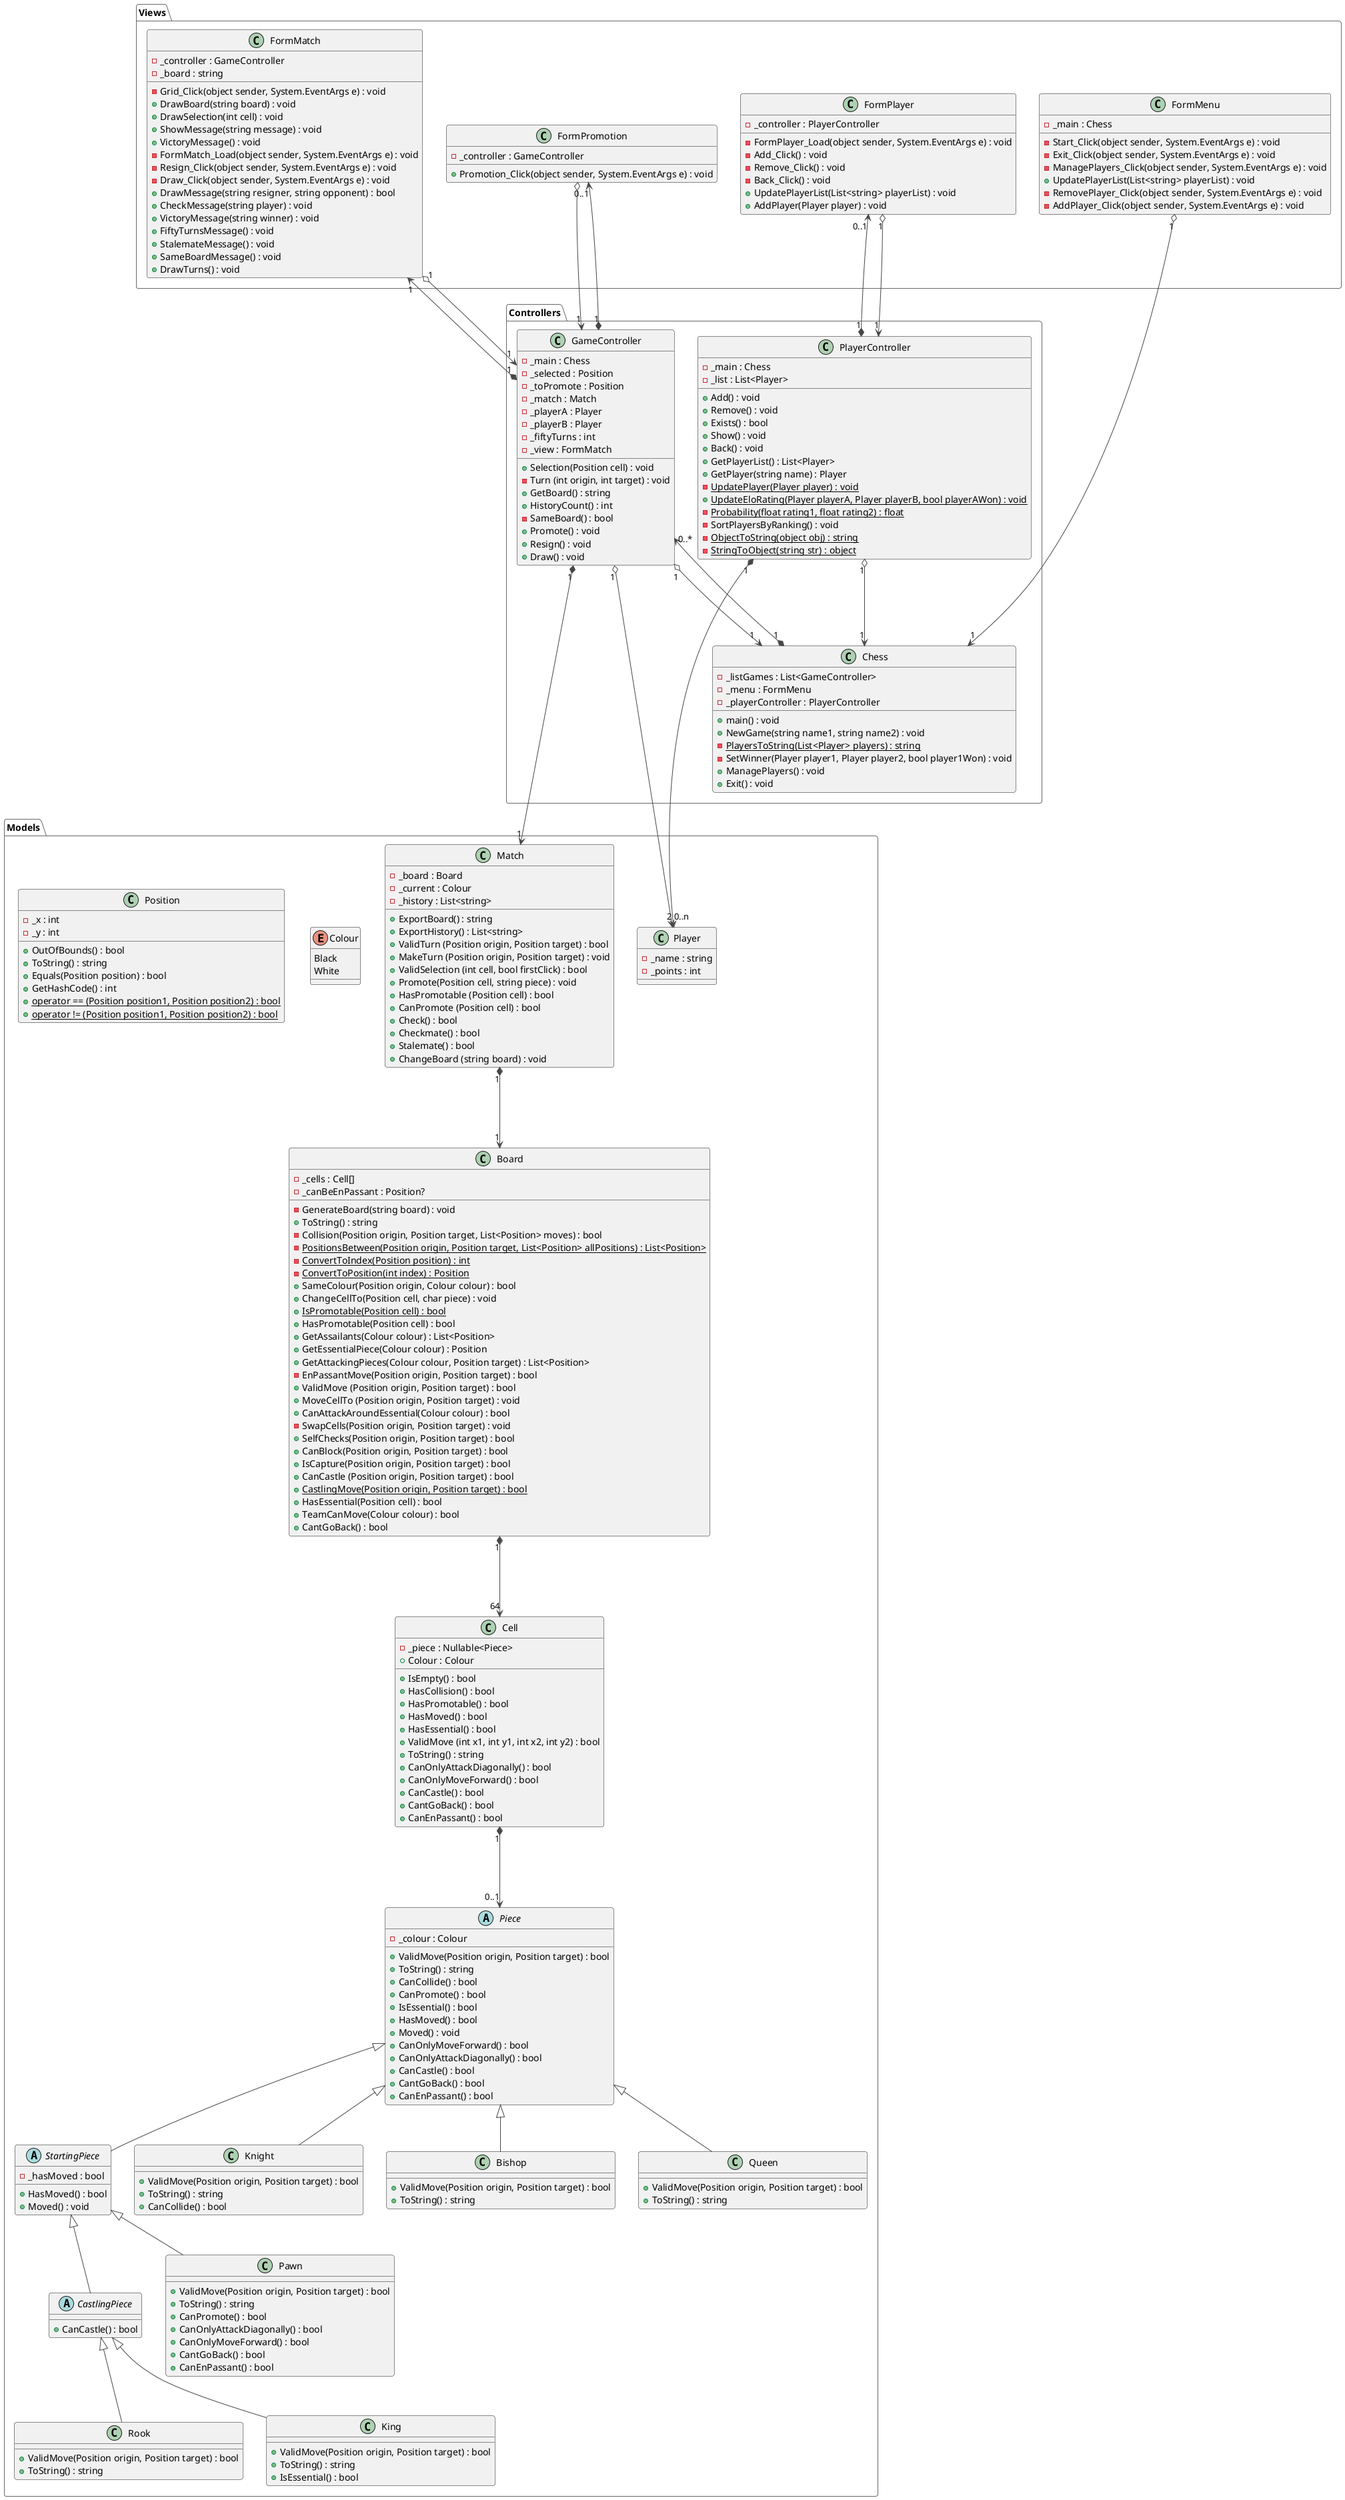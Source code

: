 @startuml Class
!theme vibrant

'https://plantuml.com/class-diagram
package Models {
    abstract class Piece {
        - _colour : Colour
        + ValidMove(Position origin, Position target) : bool
        + ToString() : string
        + CanCollide() : bool
        + CanPromote() : bool
        + IsEssential() : bool
        + HasMoved() : bool
        + Moved() : void
        + CanOnlyMoveForward() : bool
        + CanOnlyAttackDiagonally() : bool
        + CanCastle() : bool
        + CantGoBack() : bool
        + CanEnPassant() : bool
    }
    
    abstract class StartingPiece {
        - _hasMoved : bool
        + HasMoved() : bool
        + Moved() : void
    }
    
    abstract class CastlingPiece {
        + CanCastle() : bool
    } 

    class Pawn {
        + ValidMove(Position origin, Position target) : bool
        + ToString() : string
        + CanPromote() : bool
        + CanOnlyAttackDiagonally() : bool
        + CanOnlyMoveForward() : bool
        + CantGoBack() : bool
        + CanEnPassant() : bool
    }

    class Rook{
        + ValidMove(Position origin, Position target) : bool
        + ToString() : string
    }

    class Knight{
        + ValidMove(Position origin, Position target) : bool
        + ToString() : string
        + CanCollide() : bool
    }

    class Bishop{
        + ValidMove(Position origin, Position target) : bool
        + ToString() : string
    }

    class Queen {
        + ValidMove(Position origin, Position target) : bool
        + ToString() : string
    }

    class King {
        + ValidMove(Position origin, Position target) : bool
        + ToString() : string
        + IsEssential() : bool
    }
    
    class Match {
        - _board : Board
        - _current : Colour
        - _history : List<string>
        + ExportBoard() : string
        + ExportHistory() : List<string>
        + ValidTurn (Position origin, Position target) : bool
        + MakeTurn (Position origin, Position target) : void 
        + ValidSelection (int cell, bool firstClick) : bool
        + Promote(Position cell, string piece) : void
        + HasPromotable (Position cell) : bool
        + CanPromote (Position cell) : bool
        + Check() : bool
        + Checkmate() : bool
        + Stalemate() : bool
        + ChangeBoard (string board) : void
    }
    class Board {
        - _cells : Cell[]
        - _canBeEnPassant : Position?
        - GenerateBoard(string board) : void
        + ToString() : string
        - Collision(Position origin, Position target, List<Position> moves) : bool
        - {static} PositionsBetween(Position origin, Position target, List<Position> allPositions) : List<Position>
        - {static} ConvertToIndex(Position position) : int
        - {static} ConvertToPosition(int index) : Position
        + SameColour(Position origin, Colour colour) : bool
        + ChangeCellTo(Position cell, char piece) : void
        + {static} IsPromotable(Position cell) : bool
        + HasPromotable(Position cell) : bool
        + GetAssailants(Colour colour) : List<Position>
        + GetEssentialPiece(Colour colour) : Position
        + GetAttackingPieces(Colour colour, Position target) : List<Position>
        - EnPassantMove(Position origin, Position target) : bool
        + ValidMove (Position origin, Position target) : bool
        + MoveCellTo (Position origin, Position target) : void
        + CanAttackAroundEssential(Colour colour) : bool
        - SwapCells(Position origin, Position target) : void
        + SelfChecks(Position origin, Position target) : bool
        + CanBlock(Position origin, Position target) : bool
        + IsCapture(Position origin, Position target) : bool
        + CanCastle (Position origin, Position target) : bool
        + {static} CastlingMove(Position origin, Position target) : bool
        + HasEssential(Position cell) : bool
        + TeamCanMove(Colour colour) : bool
        + CantGoBack() : bool
    }
    class Cell {
        - _piece : Nullable<Piece>
        + Colour : Colour
        + IsEmpty() : bool
        + HasCollision() : bool
        + HasPromotable() : bool
        + HasMoved() : bool
        + HasEssential() : bool
        + ValidMove (int x1, int y1, int x2, int y2) : bool
        + ToString() : string
        + CanOnlyAttackDiagonally() : bool
        + CanOnlyMoveForward() : bool
        + CanCastle() : bool
        + CantGoBack() : bool
        + CanEnPassant() : bool
    }
    
    class Player {
        - _name : string
        - _points : int
    }
    enum Colour {
        Black
        White
    }
    
    class Position {
        - _x : int
        - _y : int
        + OutOfBounds() : bool
        + ToString() : string
        + Equals(Position position) : bool
        + GetHashCode() : int
        + {static} operator == (Position position1, Position position2) : bool
        + {static} operator != (Position position1, Position position2) : bool
    }
    

    Match "1" *---> "1" Board
    Board "1" *---> "64" Cell
    Cell "1" *---> "0..1" Piece
    Pawn -u-|> StartingPiece
    Rook -u-|> CastlingPiece
    Knight -u-|> Piece
    Bishop -u-|> Piece
    Queen -u-|> Piece
    King -u-|> CastlingPiece
    StartingPiece -u-|> Piece
    CastlingPiece -u-|> StartingPiece
}
    

package Controllers {
    class Chess {
        - _listGames : List<GameController>
        - _menu : FormMenu
        - _playerController : PlayerController
        + main() : void 
        + NewGame(string name1, string name2) : void
        - {static} PlayersToString(List<Player> players) : string
        - SetWinner(Player player1, Player player2, bool player1Won) : void
        + ManagePlayers() : void
        + Exit() : void
    }

    class GameController  {
        - _main : Chess
        - _selected : Position
        - _toPromote : Position
        - _match : Match
        - _playerA : Player
        - _playerB : Player
        - _fiftyTurns : int
        - _view : FormMatch
        + Selection(Position cell) : void
        - Turn (int origin, int target) : void
        + GetBoard() : string
        + HistoryCount() : int
        - SameBoard() : bool
        + Promote() : void
        + Resign() : void
        + Draw() : void
    }

    class PlayerController {
        - _main : Chess
        - _list : List<Player>
        + Add() : void
        + Remove() : void
        + Exists() : bool
        + Show() : void
        + Back() : void
        + GetPlayerList() : List<Player>
        + GetPlayer(string name) : Player
        - {static} UpdatePlayer(Player player) : void
        + {static} UpdateEloRating(Player playerA, Player playerB, bool playerAWon) : void
        - {static} Probability(float rating1, float rating2) : float
        - SortPlayersByRanking() : void
        - {static} ObjectToString(object obj) : string
        - {static} StringToObject(string str) : object
    }

    PlayerController "1" o---> "1" Chess
    Chess "1" *--> "0..*" GameController
    GameController "1" o---> "1" Chess
}

package Views {
    class FormMenu {
        - _main : Chess
        - Start_Click(object sender, System.EventArgs e) : void
        - Exit_Click(object sender, System.EventArgs e) : void
        - ManagePlayers_Click(object sender, System.EventArgs e) : void
        + UpdatePlayerList(List<string> playerList) : void
        - RemovePlayer_Click(object sender, System.EventArgs e) : void
        - AddPlayer_Click(object sender, System.EventArgs e) : void
    }
    class FormMatch {
        - _controller : GameController
        - _board : string
        - Grid_Click(object sender, System.EventArgs e) : void
        + DrawBoard(string board) : void
        + DrawSelection(int cell) : void
        + ShowMessage(string message) : void
        + VictoryMessage() : void
        - FormMatch_Load(object sender, System.EventArgs e) : void
        - Resign_Click(object sender, System.EventArgs e) : void
        - Draw_Click(object sender, System.EventArgs e) : void
        + DrawMessage(string resigner, string opponent) : bool
        + CheckMessage(string player) : void
        + VictoryMessage(string winner) : void
        + FiftyTurnsMessage() : void
        + StalemateMessage() : void
        + SameBoardMessage() : void
        + DrawTurns() : void
    }
    
    class FormPlayer {
        - _controller : PlayerController
        - FormPlayer_Load(object sender, System.EventArgs e) : void
        - Add_Click() : void
        - Remove_Click() : void 
        - Back_Click() : void
        + UpdatePlayerList(List<string> playerList) : void
        + AddPlayer(Player player) : void
    }
    
    class FormPromotion {
        - _controller : GameController
        + Promotion_Click(object sender, System.EventArgs e) : void
    }
}

GameController "1" *----> "1" Match
GameController "1" o--right--> "2" Player
GameController "1" *-up-> "1" FormMatch
PlayerController "1" *-up-> "0..1" FormPlayer
PlayerController "1" *---> "0..n" Player
GameController "1" *---> "0..1" FormPromotion
FormMatch "1" o--> "1" GameController
FormPlayer "1" o--> "1" PlayerController
FormPromotion o--> "1" GameController
FormMenu "1" o--> "1" Chess

@enduml